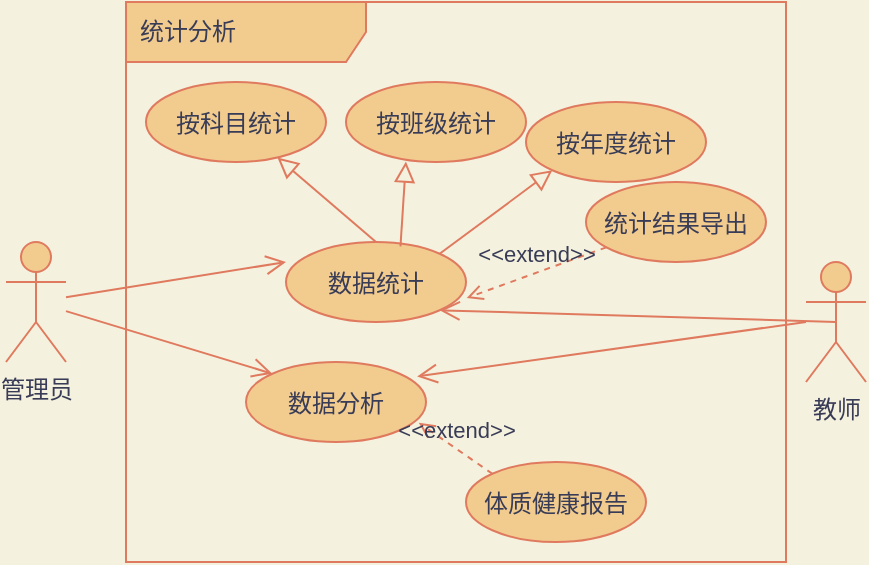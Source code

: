 <mxfile version="15.4.0" type="device"><diagram id="MNGVdjhX6aiDBJ-3bXfn" name="第 1 页"><mxGraphModel dx="1038" dy="607" grid="1" gridSize="10" guides="1" tooltips="1" connect="1" arrows="1" fold="1" page="1" pageScale="1" pageWidth="827" pageHeight="1169" background="#F4F1DE" math="0" shadow="0"><root><mxCell id="0"/><mxCell id="1" parent="0"/><mxCell id="pUo7kY6MV4fHe2r3oXMH-8" value="体质健康报告" style="ellipse;fillColor=#F2CC8F;strokeColor=#E07A5F;fontColor=#393C56;" vertex="1" parent="1"><mxGeometry x="380.0" y="480" width="90" height="40" as="geometry"/></mxCell><mxCell id="pUo7kY6MV4fHe2r3oXMH-9" value="数据统计" style="ellipse;fillColor=#F2CC8F;strokeColor=#E07A5F;fontColor=#393C56;" vertex="1" parent="1"><mxGeometry x="290" y="370" width="90" height="40" as="geometry"/></mxCell><mxCell id="pUo7kY6MV4fHe2r3oXMH-22" value="管理员" style="shape=umlActor;verticalLabelPosition=bottom;verticalAlign=top;html=1;fillColor=#F2CC8F;strokeColor=#E07A5F;fontColor=#393C56;" vertex="1" parent="1"><mxGeometry x="150" y="370" width="30" height="60" as="geometry"/></mxCell><mxCell id="pUo7kY6MV4fHe2r3oXMH-23" value="" style="edgeStyle=none;rounded=1;sketch=0;orthogonalLoop=1;jettySize=auto;html=1;fontColor=#393C56;endArrow=open;endFill=0;endSize=8;strokeColor=#E07A5F;fillColor=#F2CC8F;entryX=0;entryY=0.25;entryDx=0;entryDy=0;entryPerimeter=0;labelBackgroundColor=#F4F1DE;" edge="1" parent="1" source="pUo7kY6MV4fHe2r3oXMH-22" target="pUo7kY6MV4fHe2r3oXMH-9"><mxGeometry relative="1" as="geometry"><mxPoint x="220" y="465.68" as="sourcePoint"/><mxPoint x="344.674" y="438.749" as="targetPoint"/></mxGeometry></mxCell><mxCell id="pUo7kY6MV4fHe2r3oXMH-26" value="按科目统计" style="ellipse;fillColor=#F2CC8F;strokeColor=#E07A5F;fontColor=#393C56;" vertex="1" parent="1"><mxGeometry x="220" y="290" width="90" height="40" as="geometry"/></mxCell><mxCell id="pUo7kY6MV4fHe2r3oXMH-31" value="" style="edgeStyle=none;rounded=1;sketch=0;orthogonalLoop=1;jettySize=auto;html=1;fontColor=#393C56;strokeColor=#E07A5F;fillColor=#F2CC8F;endSize=8;endArrow=block;endFill=0;exitX=0.5;exitY=0;exitDx=0;exitDy=0;labelBackgroundColor=#F4F1DE;" edge="1" parent="1" source="pUo7kY6MV4fHe2r3oXMH-9" target="pUo7kY6MV4fHe2r3oXMH-26"><mxGeometry relative="1" as="geometry"><mxPoint x="376.82" y="455.858" as="sourcePoint"/><mxPoint x="470" y="420" as="targetPoint"/></mxGeometry></mxCell><mxCell id="pUo7kY6MV4fHe2r3oXMH-32" value="" style="edgeStyle=none;rounded=1;sketch=0;orthogonalLoop=1;jettySize=auto;html=1;fontColor=#393C56;strokeColor=#E07A5F;fillColor=#F2CC8F;endSize=8;endArrow=block;endFill=0;exitX=0.636;exitY=0.055;exitDx=0;exitDy=0;exitPerimeter=0;entryX=0.333;entryY=0.995;entryDx=0;entryDy=0;entryPerimeter=0;labelBackgroundColor=#F4F1DE;" edge="1" parent="1" source="pUo7kY6MV4fHe2r3oXMH-9" target="pUo7kY6MV4fHe2r3oXMH-34"><mxGeometry relative="1" as="geometry"><mxPoint x="386.82" y="465.858" as="sourcePoint"/><mxPoint x="430" y="350" as="targetPoint"/></mxGeometry></mxCell><mxCell id="pUo7kY6MV4fHe2r3oXMH-34" value="按班级统计" style="ellipse;fillColor=#F2CC8F;strokeColor=#E07A5F;fontColor=#393C56;" vertex="1" parent="1"><mxGeometry x="320" y="290" width="90" height="40" as="geometry"/></mxCell><mxCell id="pUo7kY6MV4fHe2r3oXMH-35" value="按年度统计" style="ellipse;fillColor=#F2CC8F;strokeColor=#E07A5F;fontColor=#393C56;" vertex="1" parent="1"><mxGeometry x="410" y="300" width="90" height="40" as="geometry"/></mxCell><mxCell id="pUo7kY6MV4fHe2r3oXMH-37" value="" style="edgeStyle=none;rounded=1;sketch=0;orthogonalLoop=1;jettySize=auto;html=1;fontColor=#393C56;strokeColor=#E07A5F;fillColor=#F2CC8F;endSize=8;endArrow=block;endFill=0;exitX=1;exitY=0;exitDx=0;exitDy=0;entryX=0;entryY=1;entryDx=0;entryDy=0;labelBackgroundColor=#F4F1DE;" edge="1" parent="1" source="pUo7kY6MV4fHe2r3oXMH-9" target="pUo7kY6MV4fHe2r3oXMH-35"><mxGeometry relative="1" as="geometry"><mxPoint x="370" y="370" as="sourcePoint"/><mxPoint x="440" y="330" as="targetPoint"/></mxGeometry></mxCell><mxCell id="pUo7kY6MV4fHe2r3oXMH-39" value="教师" style="shape=umlActor;verticalLabelPosition=bottom;verticalAlign=top;html=1;fillColor=#F2CC8F;strokeColor=#E07A5F;fontColor=#393C56;" vertex="1" parent="1"><mxGeometry x="550" y="380" width="30" height="60" as="geometry"/></mxCell><mxCell id="pUo7kY6MV4fHe2r3oXMH-41" value="数据分析" style="ellipse;fillColor=#F2CC8F;strokeColor=#E07A5F;fontColor=#393C56;" vertex="1" parent="1"><mxGeometry x="270" y="430" width="90" height="40" as="geometry"/></mxCell><mxCell id="pUo7kY6MV4fHe2r3oXMH-42" value="" style="edgeStyle=none;rounded=1;sketch=0;orthogonalLoop=1;jettySize=auto;html=1;fontColor=#393C56;endArrow=open;endFill=0;endSize=8;strokeColor=#E07A5F;fillColor=#F2CC8F;entryX=0;entryY=0;entryDx=0;entryDy=0;labelBackgroundColor=#F4F1DE;" edge="1" parent="1" source="pUo7kY6MV4fHe2r3oXMH-22" target="pUo7kY6MV4fHe2r3oXMH-41"><mxGeometry relative="1" as="geometry"><mxPoint x="190" y="363.6" as="sourcePoint"/><mxPoint x="300" y="390" as="targetPoint"/></mxGeometry></mxCell><mxCell id="pUo7kY6MV4fHe2r3oXMH-43" style="edgeStyle=none;rounded=0;orthogonalLoop=1;jettySize=auto;html=1;exitX=0.5;exitY=1;exitDx=0;exitDy=0;endArrow=open;endFill=0;labelBackgroundColor=#F4F1DE;strokeColor=#E07A5F;fontColor=#393C56;" edge="1" parent="1" source="pUo7kY6MV4fHe2r3oXMH-8" target="pUo7kY6MV4fHe2r3oXMH-8"><mxGeometry relative="1" as="geometry"/></mxCell><mxCell id="pUo7kY6MV4fHe2r3oXMH-46" value="&amp;lt;&amp;lt;extend&amp;gt;&amp;gt;" style="html=1;verticalAlign=bottom;labelBackgroundColor=none;endArrow=open;endFill=0;dashed=1;rounded=0;entryX=0.96;entryY=0.76;entryDx=0;entryDy=0;exitX=0;exitY=0;exitDx=0;exitDy=0;entryPerimeter=0;strokeColor=#E07A5F;fontColor=#393C56;" edge="1" parent="1" source="pUo7kY6MV4fHe2r3oXMH-8" target="pUo7kY6MV4fHe2r3oXMH-41"><mxGeometry width="160" relative="1" as="geometry"><mxPoint x="420" y="540" as="sourcePoint"/><mxPoint x="580" y="540" as="targetPoint"/></mxGeometry></mxCell><mxCell id="pUo7kY6MV4fHe2r3oXMH-47" value="统计结果导出" style="ellipse;fillColor=#F2CC8F;strokeColor=#E07A5F;fontColor=#393C56;" vertex="1" parent="1"><mxGeometry x="440.0" y="340" width="90" height="40" as="geometry"/></mxCell><mxCell id="pUo7kY6MV4fHe2r3oXMH-48" value="&amp;lt;&amp;lt;extend&amp;gt;&amp;gt;" style="html=1;verticalAlign=bottom;labelBackgroundColor=none;endArrow=open;endFill=0;dashed=1;rounded=0;entryX=1.004;entryY=0.7;entryDx=0;entryDy=0;entryPerimeter=0;strokeColor=#E07A5F;fontColor=#393C56;" edge="1" parent="1" source="pUo7kY6MV4fHe2r3oXMH-47" target="pUo7kY6MV4fHe2r3oXMH-9"><mxGeometry width="160" relative="1" as="geometry"><mxPoint x="437.18" y="525.858" as="sourcePoint"/><mxPoint x="385.59" y="483.2" as="targetPoint"/></mxGeometry></mxCell><mxCell id="pUo7kY6MV4fHe2r3oXMH-49" value="" style="edgeStyle=none;rounded=1;sketch=0;orthogonalLoop=1;jettySize=auto;html=1;fontColor=#393C56;endArrow=open;endFill=0;endSize=8;strokeColor=#E07A5F;fillColor=#F2CC8F;entryX=0.951;entryY=0.18;entryDx=0;entryDy=0;entryPerimeter=0;labelBackgroundColor=#F4F1DE;" edge="1" parent="1" target="pUo7kY6MV4fHe2r3oXMH-41"><mxGeometry relative="1" as="geometry"><mxPoint x="550" y="410" as="sourcePoint"/><mxPoint x="300" y="390" as="targetPoint"/></mxGeometry></mxCell><mxCell id="pUo7kY6MV4fHe2r3oXMH-50" value="" style="edgeStyle=none;rounded=1;sketch=0;orthogonalLoop=1;jettySize=auto;html=1;fontColor=#393C56;endArrow=open;endFill=0;endSize=8;strokeColor=#E07A5F;fillColor=#F2CC8F;entryX=1;entryY=1;entryDx=0;entryDy=0;exitX=0.5;exitY=0.5;exitDx=0;exitDy=0;exitPerimeter=0;labelBackgroundColor=#F4F1DE;" edge="1" parent="1" source="pUo7kY6MV4fHe2r3oXMH-39" target="pUo7kY6MV4fHe2r3oXMH-9"><mxGeometry relative="1" as="geometry"><mxPoint x="550" y="431.294" as="sourcePoint"/><mxPoint x="365.59" y="447.2" as="targetPoint"/></mxGeometry></mxCell><mxCell id="pUo7kY6MV4fHe2r3oXMH-54" value="统计分析" style="shape=umlFrame;whiteSpace=wrap;html=1;width=120;height=30;boundedLbl=1;verticalAlign=middle;align=left;spacingLeft=5;rounded=0;sketch=0;fontColor=#393C56;strokeColor=#E07A5F;fillColor=#F2CC8F;" vertex="1" parent="1"><mxGeometry x="210" y="250" width="330" height="280" as="geometry"/></mxCell></root></mxGraphModel></diagram></mxfile>